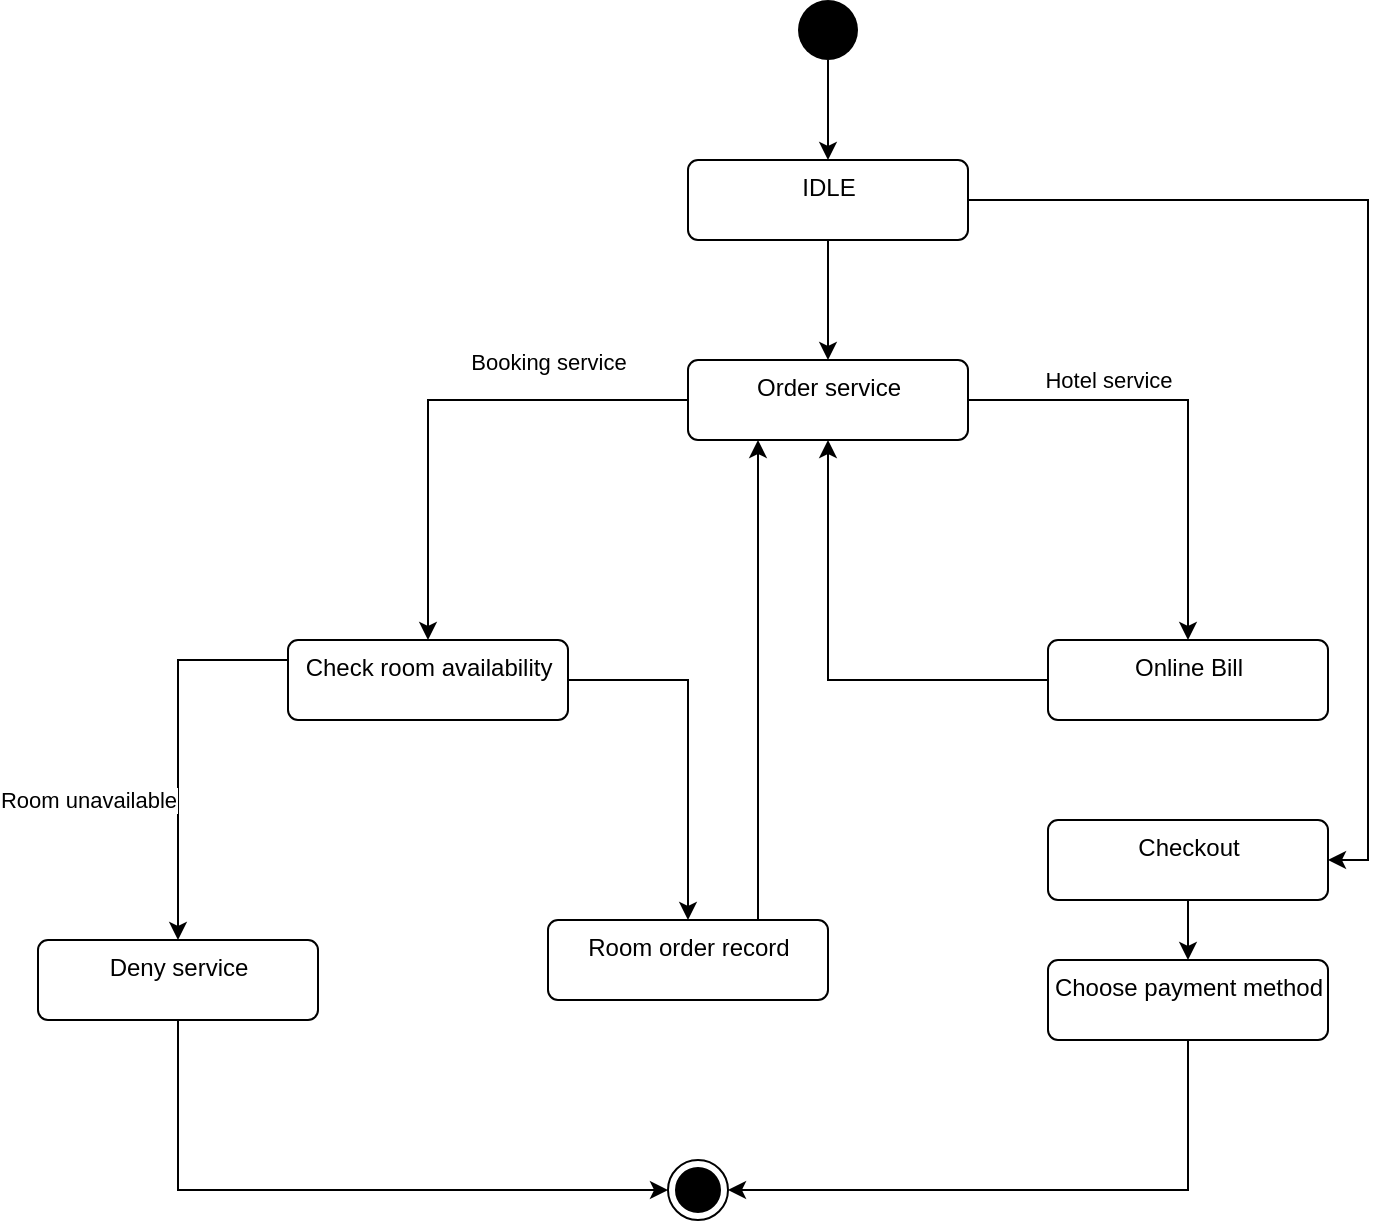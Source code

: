 <mxfile version="21.1.2" type="device" pages="8">
  <diagram id="cqayvLQNG3Y3-4uuws4L" name="Service">
    <mxGraphModel dx="1276" dy="654" grid="1" gridSize="10" guides="1" tooltips="1" connect="1" arrows="1" fold="1" page="1" pageScale="1" pageWidth="850" pageHeight="1100" math="0" shadow="0">
      <root>
        <mxCell id="0" />
        <mxCell id="1" parent="0" />
        <mxCell id="J7DKst7FOaqrxu8PXGQH-5" value="" style="edgeStyle=orthogonalEdgeStyle;rounded=0;orthogonalLoop=1;jettySize=auto;html=1;" parent="1" source="Vv3ci1FITu15jb4FHCei-15" target="J7DKst7FOaqrxu8PXGQH-3" edge="1">
          <mxGeometry relative="1" as="geometry" />
        </mxCell>
        <mxCell id="Vv3ci1FITu15jb4FHCei-15" value="" style="ellipse;fillColor=#000000;strokeColor=none;" parent="1" vertex="1">
          <mxGeometry x="455" y="20" width="30" height="30" as="geometry" />
        </mxCell>
        <mxCell id="Vv3ci1FITu15jb4FHCei-25" style="edgeStyle=orthogonalEdgeStyle;rounded=0;orthogonalLoop=1;jettySize=auto;html=1;" parent="1" source="Vv3ci1FITu15jb4FHCei-16" target="Vv3ci1FITu15jb4FHCei-17" edge="1">
          <mxGeometry relative="1" as="geometry" />
        </mxCell>
        <mxCell id="Vv3ci1FITu15jb4FHCei-36" value="Booking service" style="edgeLabel;html=1;align=center;verticalAlign=middle;resizable=0;points=[];" parent="Vv3ci1FITu15jb4FHCei-25" vertex="1" connectable="0">
          <mxGeometry x="0.292" y="-1" relative="1" as="geometry">
            <mxPoint x="61" y="-51" as="offset" />
          </mxGeometry>
        </mxCell>
        <mxCell id="Vv3ci1FITu15jb4FHCei-26" style="edgeStyle=orthogonalEdgeStyle;rounded=0;orthogonalLoop=1;jettySize=auto;html=1;" parent="1" source="Vv3ci1FITu15jb4FHCei-16" target="Vv3ci1FITu15jb4FHCei-18" edge="1">
          <mxGeometry relative="1" as="geometry" />
        </mxCell>
        <mxCell id="Vv3ci1FITu15jb4FHCei-37" value="Hotel service" style="edgeLabel;html=1;align=center;verticalAlign=middle;resizable=0;points=[];" parent="Vv3ci1FITu15jb4FHCei-26" vertex="1" connectable="0">
          <mxGeometry x="-0.274" y="2" relative="1" as="geometry">
            <mxPoint x="-14" y="-8" as="offset" />
          </mxGeometry>
        </mxCell>
        <mxCell id="Vv3ci1FITu15jb4FHCei-16" value="Order service" style="html=1;align=center;verticalAlign=top;rounded=1;absoluteArcSize=1;arcSize=10;dashed=0;" parent="1" vertex="1">
          <mxGeometry x="400" y="200" width="140" height="40" as="geometry" />
        </mxCell>
        <mxCell id="Vv3ci1FITu15jb4FHCei-39" style="edgeStyle=orthogonalEdgeStyle;rounded=0;orthogonalLoop=1;jettySize=auto;html=1;exitX=0;exitY=0.25;exitDx=0;exitDy=0;entryX=0.5;entryY=0;entryDx=0;entryDy=0;" parent="1" source="Vv3ci1FITu15jb4FHCei-17" target="Vv3ci1FITu15jb4FHCei-19" edge="1">
          <mxGeometry relative="1" as="geometry" />
        </mxCell>
        <mxCell id="Vv3ci1FITu15jb4FHCei-41" value="Room unavailable" style="edgeLabel;html=1;align=center;verticalAlign=middle;resizable=0;points=[];" parent="Vv3ci1FITu15jb4FHCei-39" vertex="1" connectable="0">
          <mxGeometry x="0.159" y="-2" relative="1" as="geometry">
            <mxPoint x="-43" y="12" as="offset" />
          </mxGeometry>
        </mxCell>
        <mxCell id="Vv3ci1FITu15jb4FHCei-40" style="edgeStyle=orthogonalEdgeStyle;rounded=0;orthogonalLoop=1;jettySize=auto;html=1;exitX=1;exitY=0.5;exitDx=0;exitDy=0;entryX=0.5;entryY=0;entryDx=0;entryDy=0;" parent="1" source="Vv3ci1FITu15jb4FHCei-17" target="Vv3ci1FITu15jb4FHCei-21" edge="1">
          <mxGeometry relative="1" as="geometry" />
        </mxCell>
        <mxCell id="Vv3ci1FITu15jb4FHCei-17" value="Check room availability" style="html=1;align=center;verticalAlign=top;rounded=1;absoluteArcSize=1;arcSize=10;dashed=0;" parent="1" vertex="1">
          <mxGeometry x="200" y="340" width="140" height="40" as="geometry" />
        </mxCell>
        <mxCell id="Vv3ci1FITu15jb4FHCei-38" style="edgeStyle=orthogonalEdgeStyle;rounded=0;orthogonalLoop=1;jettySize=auto;html=1;exitX=0;exitY=0.5;exitDx=0;exitDy=0;entryX=0.5;entryY=1;entryDx=0;entryDy=0;" parent="1" source="Vv3ci1FITu15jb4FHCei-18" target="Vv3ci1FITu15jb4FHCei-16" edge="1">
          <mxGeometry relative="1" as="geometry" />
        </mxCell>
        <mxCell id="Vv3ci1FITu15jb4FHCei-18" value="Online Bill" style="html=1;align=center;verticalAlign=top;rounded=1;absoluteArcSize=1;arcSize=10;dashed=0;" parent="1" vertex="1">
          <mxGeometry x="580" y="340" width="140" height="40" as="geometry" />
        </mxCell>
        <mxCell id="Vv3ci1FITu15jb4FHCei-33" style="edgeStyle=orthogonalEdgeStyle;rounded=0;orthogonalLoop=1;jettySize=auto;html=1;exitX=0.5;exitY=1;exitDx=0;exitDy=0;entryX=0;entryY=0.5;entryDx=0;entryDy=0;" parent="1" source="Vv3ci1FITu15jb4FHCei-19" target="Vv3ci1FITu15jb4FHCei-20" edge="1">
          <mxGeometry relative="1" as="geometry" />
        </mxCell>
        <mxCell id="Vv3ci1FITu15jb4FHCei-19" value="Deny service" style="html=1;align=center;verticalAlign=top;rounded=1;absoluteArcSize=1;arcSize=10;dashed=0;" parent="1" vertex="1">
          <mxGeometry x="75" y="490" width="140" height="40" as="geometry" />
        </mxCell>
        <mxCell id="Vv3ci1FITu15jb4FHCei-20" value="" style="ellipse;html=1;shape=endState;fillColor=#000000;strokeColor=#000000;" parent="1" vertex="1">
          <mxGeometry x="390" y="600" width="30" height="30" as="geometry" />
        </mxCell>
        <mxCell id="Vv3ci1FITu15jb4FHCei-44" style="edgeStyle=orthogonalEdgeStyle;rounded=0;orthogonalLoop=1;jettySize=auto;html=1;exitX=0.75;exitY=0;exitDx=0;exitDy=0;entryX=0.25;entryY=1;entryDx=0;entryDy=0;" parent="1" source="Vv3ci1FITu15jb4FHCei-21" target="Vv3ci1FITu15jb4FHCei-16" edge="1">
          <mxGeometry relative="1" as="geometry" />
        </mxCell>
        <mxCell id="Vv3ci1FITu15jb4FHCei-21" value="Room order record" style="html=1;align=center;verticalAlign=top;rounded=1;absoluteArcSize=1;arcSize=10;dashed=0;" parent="1" vertex="1">
          <mxGeometry x="330" y="480" width="140" height="40" as="geometry" />
        </mxCell>
        <mxCell id="Vv3ci1FITu15jb4FHCei-31" style="edgeStyle=orthogonalEdgeStyle;rounded=0;orthogonalLoop=1;jettySize=auto;html=1;exitX=0.5;exitY=1;exitDx=0;exitDy=0;" parent="1" source="Vv3ci1FITu15jb4FHCei-27" target="Vv3ci1FITu15jb4FHCei-28" edge="1">
          <mxGeometry relative="1" as="geometry" />
        </mxCell>
        <mxCell id="Vv3ci1FITu15jb4FHCei-27" value="Checkout" style="html=1;align=center;verticalAlign=top;rounded=1;absoluteArcSize=1;arcSize=10;dashed=0;" parent="1" vertex="1">
          <mxGeometry x="580" y="430" width="140" height="40" as="geometry" />
        </mxCell>
        <mxCell id="Vv3ci1FITu15jb4FHCei-32" style="edgeStyle=orthogonalEdgeStyle;rounded=0;orthogonalLoop=1;jettySize=auto;html=1;exitX=0.5;exitY=1;exitDx=0;exitDy=0;entryX=1;entryY=0.5;entryDx=0;entryDy=0;" parent="1" source="Vv3ci1FITu15jb4FHCei-28" target="Vv3ci1FITu15jb4FHCei-20" edge="1">
          <mxGeometry relative="1" as="geometry" />
        </mxCell>
        <mxCell id="Vv3ci1FITu15jb4FHCei-28" value="Choose payment method" style="html=1;align=center;verticalAlign=top;rounded=1;absoluteArcSize=1;arcSize=10;dashed=0;" parent="1" vertex="1">
          <mxGeometry x="580" y="500" width="140" height="40" as="geometry" />
        </mxCell>
        <mxCell id="J7DKst7FOaqrxu8PXGQH-6" value="" style="edgeStyle=orthogonalEdgeStyle;rounded=0;orthogonalLoop=1;jettySize=auto;html=1;" parent="1" source="J7DKst7FOaqrxu8PXGQH-3" target="Vv3ci1FITu15jb4FHCei-16" edge="1">
          <mxGeometry relative="1" as="geometry" />
        </mxCell>
        <mxCell id="J7DKst7FOaqrxu8PXGQH-7" style="edgeStyle=orthogonalEdgeStyle;rounded=0;orthogonalLoop=1;jettySize=auto;html=1;exitX=1;exitY=0.5;exitDx=0;exitDy=0;entryX=1;entryY=0.5;entryDx=0;entryDy=0;" parent="1" source="J7DKst7FOaqrxu8PXGQH-3" target="Vv3ci1FITu15jb4FHCei-27" edge="1">
          <mxGeometry relative="1" as="geometry" />
        </mxCell>
        <mxCell id="J7DKst7FOaqrxu8PXGQH-3" value="IDLE" style="html=1;align=center;verticalAlign=top;rounded=1;absoluteArcSize=1;arcSize=10;dashed=0;" parent="1" vertex="1">
          <mxGeometry x="400" y="100" width="140" height="40" as="geometry" />
        </mxCell>
      </root>
    </mxGraphModel>
  </diagram>
  <diagram id="qYMRfEmkPktkoYfEE4aP" name="Login-Logout">
    <mxGraphModel dx="1823" dy="934" grid="1" gridSize="10" guides="1" tooltips="1" connect="1" arrows="1" fold="1" page="1" pageScale="1" pageWidth="1100" pageHeight="1700" math="0" shadow="0">
      <root>
        <mxCell id="0" />
        <mxCell id="1" parent="0" />
        <mxCell id="UWayO1umxpSxojt2qdXo-1" value="" style="ellipse;fillColor=#000000;strokeColor=none;" parent="1" vertex="1">
          <mxGeometry x="455" y="20" width="30" height="30" as="geometry" />
        </mxCell>
        <mxCell id="VBWwxBtcgoOA3XDyaHxQ-1" value="IDLE" style="rounded=1;whiteSpace=wrap;html=1;" parent="1" vertex="1">
          <mxGeometry x="410" y="90" width="120" height="60" as="geometry" />
        </mxCell>
        <mxCell id="VBWwxBtcgoOA3XDyaHxQ-2" value="" style="endArrow=classic;html=1;rounded=0;exitX=0.5;exitY=1;exitDx=0;exitDy=0;" parent="1" source="UWayO1umxpSxojt2qdXo-1" target="VBWwxBtcgoOA3XDyaHxQ-1" edge="1">
          <mxGeometry width="50" height="50" relative="1" as="geometry">
            <mxPoint x="450" y="50" as="sourcePoint" />
            <mxPoint x="510" as="targetPoint" />
          </mxGeometry>
        </mxCell>
        <mxCell id="VBWwxBtcgoOA3XDyaHxQ-3" value="" style="endArrow=classic;html=1;rounded=0;" parent="1" edge="1">
          <mxGeometry width="50" height="50" relative="1" as="geometry">
            <mxPoint x="530" y="120" as="sourcePoint" />
            <mxPoint x="640" y="200" as="targetPoint" />
            <Array as="points">
              <mxPoint x="640" y="120" />
            </Array>
          </mxGeometry>
        </mxCell>
        <mxCell id="VBWwxBtcgoOA3XDyaHxQ-4" value="Customer" style="text;html=1;align=center;verticalAlign=middle;resizable=0;points=[];autosize=1;strokeColor=none;fillColor=none;" parent="1" vertex="1">
          <mxGeometry x="550" y="85" width="80" height="30" as="geometry" />
        </mxCell>
        <mxCell id="VBWwxBtcgoOA3XDyaHxQ-5" value="Login" style="rounded=1;whiteSpace=wrap;html=1;" parent="1" vertex="1">
          <mxGeometry x="590" y="200" width="120" height="60" as="geometry" />
        </mxCell>
        <mxCell id="VBWwxBtcgoOA3XDyaHxQ-6" value="" style="endArrow=classic;html=1;rounded=0;" parent="1" edge="1">
          <mxGeometry width="50" height="50" relative="1" as="geometry">
            <mxPoint x="410" y="115" as="sourcePoint" />
            <mxPoint x="270" y="200" as="targetPoint" />
            <Array as="points">
              <mxPoint x="270" y="115" />
            </Array>
          </mxGeometry>
        </mxCell>
        <mxCell id="VBWwxBtcgoOA3XDyaHxQ-8" value="Guest" style="text;html=1;align=center;verticalAlign=middle;resizable=0;points=[];autosize=1;strokeColor=none;fillColor=none;" parent="1" vertex="1">
          <mxGeometry x="310" y="85" width="60" height="30" as="geometry" />
        </mxCell>
        <mxCell id="VBWwxBtcgoOA3XDyaHxQ-9" value="Register" style="rhombus;whiteSpace=wrap;html=1;" parent="1" vertex="1">
          <mxGeometry x="230" y="200" width="80" height="80" as="geometry" />
        </mxCell>
        <mxCell id="VBWwxBtcgoOA3XDyaHxQ-11" value="" style="endArrow=classic;html=1;rounded=0;" parent="1" edge="1">
          <mxGeometry width="50" height="50" relative="1" as="geometry">
            <mxPoint x="230" y="240" as="sourcePoint" />
            <mxPoint x="80" y="240" as="targetPoint" />
          </mxGeometry>
        </mxCell>
        <mxCell id="Q-t2P4SlNMyf1b_e4ZQT-1" value="" style="ellipse;html=1;shape=endState;fillColor=#000000;strokeColor=#000000;" parent="1" vertex="1">
          <mxGeometry x="40" y="225" width="30" height="30" as="geometry" />
        </mxCell>
        <mxCell id="Q-t2P4SlNMyf1b_e4ZQT-2" value="Only View Website" style="text;html=1;align=center;verticalAlign=middle;resizable=0;points=[];autosize=1;strokeColor=none;fillColor=none;" parent="1" vertex="1">
          <mxGeometry x="100" y="210" width="120" height="30" as="geometry" />
        </mxCell>
        <mxCell id="Q-t2P4SlNMyf1b_e4ZQT-3" value="No" style="text;html=1;align=center;verticalAlign=middle;resizable=0;points=[];autosize=1;strokeColor=none;fillColor=none;" parent="1" vertex="1">
          <mxGeometry x="200" y="240" width="40" height="30" as="geometry" />
        </mxCell>
        <mxCell id="Q-t2P4SlNMyf1b_e4ZQT-4" value="" style="endArrow=classic;html=1;rounded=0;" parent="1" edge="1">
          <mxGeometry width="50" height="50" relative="1" as="geometry">
            <mxPoint x="269.5" y="280" as="sourcePoint" />
            <mxPoint x="270" y="340" as="targetPoint" />
          </mxGeometry>
        </mxCell>
        <mxCell id="Q-t2P4SlNMyf1b_e4ZQT-5" value="Yes" style="text;html=1;align=center;verticalAlign=middle;resizable=0;points=[];autosize=1;strokeColor=none;fillColor=none;" parent="1" vertex="1">
          <mxGeometry x="270" y="280" width="40" height="30" as="geometry" />
        </mxCell>
        <mxCell id="48XteLVSWuOSw09eDU2G-1" value="" style="rounded=1;whiteSpace=wrap;html=1;" parent="1" vertex="1">
          <mxGeometry x="40" y="340" width="320" height="450" as="geometry" />
        </mxCell>
        <mxCell id="48XteLVSWuOSw09eDU2G-3" value="Register Page" style="rounded=0;whiteSpace=wrap;html=1;" parent="1" vertex="1">
          <mxGeometry x="200" y="340" width="120" height="30" as="geometry" />
        </mxCell>
        <mxCell id="48XteLVSWuOSw09eDU2G-4" value="" style="ellipse;fillColor=#000000;strokeColor=none;" parent="1" vertex="1">
          <mxGeometry x="185" y="380" width="30" height="30" as="geometry" />
        </mxCell>
        <mxCell id="48XteLVSWuOSw09eDU2G-8" value="" style="endArrow=classic;html=1;rounded=0;" parent="1" edge="1">
          <mxGeometry width="50" height="50" relative="1" as="geometry">
            <mxPoint x="200" y="410" as="sourcePoint" />
            <mxPoint x="200.5" y="440" as="targetPoint" />
          </mxGeometry>
        </mxCell>
        <mxCell id="48XteLVSWuOSw09eDU2G-9" value="Register" style="rounded=1;whiteSpace=wrap;html=1;" parent="1" vertex="1">
          <mxGeometry x="140" y="440" width="120" height="60" as="geometry" />
        </mxCell>
        <mxCell id="48XteLVSWuOSw09eDU2G-11" value="" style="endArrow=classic;html=1;rounded=0;" parent="1" edge="1">
          <mxGeometry width="50" height="50" relative="1" as="geometry">
            <mxPoint x="199" y="500" as="sourcePoint" />
            <mxPoint x="200" y="540" as="targetPoint" />
          </mxGeometry>
        </mxCell>
        <mxCell id="48XteLVSWuOSw09eDU2G-12" value="Enter Information" style="rounded=1;whiteSpace=wrap;html=1;" parent="1" vertex="1">
          <mxGeometry x="140" y="540" width="120" height="60" as="geometry" />
        </mxCell>
        <mxCell id="48XteLVSWuOSw09eDU2G-13" value="Enter Information" style="rounded=1;whiteSpace=wrap;html=1;" parent="1" vertex="1">
          <mxGeometry x="140" y="680" width="120" height="60" as="geometry" />
        </mxCell>
        <mxCell id="48XteLVSWuOSw09eDU2G-16" value="" style="endArrow=classic;html=1;rounded=0;exitX=0.5;exitY=1;exitDx=0;exitDy=0;" parent="1" source="48XteLVSWuOSw09eDU2G-12" edge="1">
          <mxGeometry width="50" height="50" relative="1" as="geometry">
            <mxPoint x="199.5" y="620" as="sourcePoint" />
            <mxPoint x="200" y="680" as="targetPoint" />
          </mxGeometry>
        </mxCell>
        <mxCell id="48XteLVSWuOSw09eDU2G-17" value="" style="endArrow=classic;html=1;rounded=0;exitX=1;exitY=0.5;exitDx=0;exitDy=0;" parent="1" source="48XteLVSWuOSw09eDU2G-13" edge="1">
          <mxGeometry width="50" height="50" relative="1" as="geometry">
            <mxPoint x="270" y="660" as="sourcePoint" />
            <mxPoint x="260" y="570" as="targetPoint" />
            <Array as="points">
              <mxPoint x="350" y="710" />
              <mxPoint x="350" y="570" />
            </Array>
          </mxGeometry>
        </mxCell>
        <mxCell id="48XteLVSWuOSw09eDU2G-18" value="Invalid Info" style="text;html=1;align=center;verticalAlign=middle;resizable=0;points=[];autosize=1;strokeColor=none;fillColor=none;" parent="1" vertex="1">
          <mxGeometry x="270" y="610" width="80" height="30" as="geometry" />
        </mxCell>
        <mxCell id="48XteLVSWuOSw09eDU2G-20" value="" style="endArrow=classic;html=1;rounded=0;" parent="1" target="48XteLVSWuOSw09eDU2G-13" edge="1">
          <mxGeometry width="50" height="50" relative="1" as="geometry">
            <mxPoint x="140" y="570" as="sourcePoint" />
            <mxPoint x="150" y="650" as="targetPoint" />
            <Array as="points">
              <mxPoint x="70" y="570" />
              <mxPoint x="70" y="710" />
            </Array>
          </mxGeometry>
        </mxCell>
        <mxCell id="48XteLVSWuOSw09eDU2G-21" value="Provide Info" style="text;html=1;align=center;verticalAlign=middle;resizable=0;points=[];autosize=1;strokeColor=none;fillColor=none;" parent="1" vertex="1">
          <mxGeometry x="65" y="610" width="90" height="30" as="geometry" />
        </mxCell>
        <mxCell id="48XteLVSWuOSw09eDU2G-23" value="" style="endArrow=classic;html=1;rounded=0;" parent="1" edge="1">
          <mxGeometry width="50" height="50" relative="1" as="geometry">
            <mxPoint x="199.5" y="740" as="sourcePoint" />
            <mxPoint x="200" y="850" as="targetPoint" />
          </mxGeometry>
        </mxCell>
        <mxCell id="48XteLVSWuOSw09eDU2G-24" value="Registed" style="rounded=1;whiteSpace=wrap;html=1;" parent="1" vertex="1">
          <mxGeometry x="140" y="850" width="120" height="60" as="geometry" />
        </mxCell>
        <mxCell id="48XteLVSWuOSw09eDU2G-25" value="Enter Information" style="rounded=1;whiteSpace=wrap;html=1;" parent="1" vertex="1">
          <mxGeometry x="580" y="310" width="120" height="60" as="geometry" />
        </mxCell>
        <mxCell id="48XteLVSWuOSw09eDU2G-26" value="" style="endArrow=classic;html=1;rounded=0;" parent="1" target="48XteLVSWuOSw09eDU2G-25" edge="1">
          <mxGeometry width="50" height="50" relative="1" as="geometry">
            <mxPoint x="640" y="260" as="sourcePoint" />
            <mxPoint x="690" y="210" as="targetPoint" />
          </mxGeometry>
        </mxCell>
        <mxCell id="48XteLVSWuOSw09eDU2G-27" value="Valid?" style="rhombus;whiteSpace=wrap;html=1;" parent="1" vertex="1">
          <mxGeometry x="600" y="410" width="80" height="80" as="geometry" />
        </mxCell>
        <mxCell id="48XteLVSWuOSw09eDU2G-28" value="" style="endArrow=classic;html=1;rounded=0;" parent="1" target="48XteLVSWuOSw09eDU2G-27" edge="1">
          <mxGeometry width="50" height="50" relative="1" as="geometry">
            <mxPoint x="640" y="370" as="sourcePoint" />
            <mxPoint x="690" y="320" as="targetPoint" />
          </mxGeometry>
        </mxCell>
        <mxCell id="48XteLVSWuOSw09eDU2G-29" value="" style="endArrow=classic;html=1;rounded=0;entryX=0;entryY=0.5;entryDx=0;entryDy=0;exitX=0;exitY=0.5;exitDx=0;exitDy=0;" parent="1" source="48XteLVSWuOSw09eDU2G-27" target="48XteLVSWuOSw09eDU2G-25" edge="1">
          <mxGeometry width="50" height="50" relative="1" as="geometry">
            <mxPoint x="600" y="440" as="sourcePoint" />
            <mxPoint x="570" y="340" as="targetPoint" />
            <Array as="points">
              <mxPoint x="520" y="450" />
              <mxPoint x="520" y="340" />
            </Array>
          </mxGeometry>
        </mxCell>
        <mxCell id="48XteLVSWuOSw09eDU2G-31" value="Invalid Info" style="text;html=1;align=center;verticalAlign=middle;resizable=0;points=[];autosize=1;strokeColor=none;fillColor=none;" parent="1" vertex="1">
          <mxGeometry x="510" y="380" width="80" height="30" as="geometry" />
        </mxCell>
        <mxCell id="48XteLVSWuOSw09eDU2G-32" value="" style="endArrow=classic;html=1;rounded=0;exitX=0.5;exitY=1;exitDx=0;exitDy=0;" parent="1" source="48XteLVSWuOSw09eDU2G-27" edge="1">
          <mxGeometry width="50" height="50" relative="1" as="geometry">
            <mxPoint x="640" y="495" as="sourcePoint" />
            <mxPoint x="640" y="540" as="targetPoint" />
          </mxGeometry>
        </mxCell>
        <mxCell id="48XteLVSWuOSw09eDU2G-33" value="Access Website" style="rounded=1;whiteSpace=wrap;html=1;" parent="1" vertex="1">
          <mxGeometry x="580" y="540" width="120" height="60" as="geometry" />
        </mxCell>
        <mxCell id="48XteLVSWuOSw09eDU2G-34" value="" style="endArrow=classic;html=1;rounded=0;" parent="1" edge="1">
          <mxGeometry width="50" height="50" relative="1" as="geometry">
            <mxPoint x="640" y="600" as="sourcePoint" />
            <mxPoint x="640" y="650" as="targetPoint" />
          </mxGeometry>
        </mxCell>
        <mxCell id="48XteLVSWuOSw09eDU2G-37" value="" style="edgeStyle=orthogonalEdgeStyle;rounded=0;orthogonalLoop=1;jettySize=auto;html=1;" parent="1" source="48XteLVSWuOSw09eDU2G-35" target="48XteLVSWuOSw09eDU2G-36" edge="1">
          <mxGeometry relative="1" as="geometry" />
        </mxCell>
        <mxCell id="48XteLVSWuOSw09eDU2G-35" value="Using Website Service&amp;nbsp;" style="rounded=1;whiteSpace=wrap;html=1;" parent="1" vertex="1">
          <mxGeometry x="580" y="650" width="120" height="60" as="geometry" />
        </mxCell>
        <mxCell id="48XteLVSWuOSw09eDU2G-36" value="Logout" style="rounded=1;whiteSpace=wrap;html=1;" parent="1" vertex="1">
          <mxGeometry x="580" y="760" width="120" height="60" as="geometry" />
        </mxCell>
        <mxCell id="48XteLVSWuOSw09eDU2G-38" value="" style="ellipse;html=1;shape=endState;fillColor=#000000;strokeColor=#000000;" parent="1" vertex="1">
          <mxGeometry x="625" y="880" width="30" height="30" as="geometry" />
        </mxCell>
        <mxCell id="48XteLVSWuOSw09eDU2G-40" value="" style="edgeStyle=orthogonalEdgeStyle;rounded=0;orthogonalLoop=1;jettySize=auto;html=1;" parent="1" edge="1">
          <mxGeometry relative="1" as="geometry">
            <mxPoint x="639.5" y="820" as="sourcePoint" />
            <mxPoint x="639.5" y="870" as="targetPoint" />
          </mxGeometry>
        </mxCell>
        <mxCell id="48XteLVSWuOSw09eDU2G-41" value="" style="endArrow=classic;html=1;rounded=0;" parent="1" edge="1">
          <mxGeometry width="50" height="50" relative="1" as="geometry">
            <mxPoint x="680" y="450" as="sourcePoint" />
            <mxPoint x="750" y="450" as="targetPoint" />
          </mxGeometry>
        </mxCell>
        <mxCell id="48XteLVSWuOSw09eDU2G-42" value="Forget&lt;br&gt;&amp;nbsp;Password" style="text;html=1;align=center;verticalAlign=middle;resizable=0;points=[];autosize=1;strokeColor=none;fillColor=none;" parent="1" vertex="1">
          <mxGeometry x="670" y="450" width="80" height="40" as="geometry" />
        </mxCell>
        <mxCell id="48XteLVSWuOSw09eDU2G-43" value="" style="rounded=1;whiteSpace=wrap;html=1;" parent="1" vertex="1">
          <mxGeometry x="750" y="240" width="270" height="470" as="geometry" />
        </mxCell>
        <mxCell id="48XteLVSWuOSw09eDU2G-44" value="Restore Password" style="rounded=0;whiteSpace=wrap;html=1;" parent="1" vertex="1">
          <mxGeometry x="775" y="240" width="120" height="30" as="geometry" />
        </mxCell>
        <mxCell id="48XteLVSWuOSw09eDU2G-71" value="" style="ellipse;fillColor=#000000;strokeColor=none;" parent="1" vertex="1">
          <mxGeometry x="830" y="300" width="30" height="30" as="geometry" />
        </mxCell>
        <mxCell id="48XteLVSWuOSw09eDU2G-72" value="" style="endArrow=classic;html=1;rounded=0;" parent="1" edge="1">
          <mxGeometry width="50" height="50" relative="1" as="geometry">
            <mxPoint x="845" y="330" as="sourcePoint" />
            <mxPoint x="845.5" y="360" as="targetPoint" />
          </mxGeometry>
        </mxCell>
        <mxCell id="48XteLVSWuOSw09eDU2G-73" value="Forgot Pass" style="rounded=1;whiteSpace=wrap;html=1;" parent="1" vertex="1">
          <mxGeometry x="785" y="360" width="120" height="60" as="geometry" />
        </mxCell>
        <mxCell id="48XteLVSWuOSw09eDU2G-74" value="" style="endArrow=classic;html=1;rounded=0;" parent="1" edge="1">
          <mxGeometry width="50" height="50" relative="1" as="geometry">
            <mxPoint x="844" y="420" as="sourcePoint" />
            <mxPoint x="845" y="460" as="targetPoint" />
          </mxGeometry>
        </mxCell>
        <mxCell id="48XteLVSWuOSw09eDU2G-75" value="Enter Information" style="rounded=1;whiteSpace=wrap;html=1;" parent="1" vertex="1">
          <mxGeometry x="785" y="460" width="120" height="60" as="geometry" />
        </mxCell>
        <mxCell id="48XteLVSWuOSw09eDU2G-76" value="Enter Information" style="rounded=1;whiteSpace=wrap;html=1;" parent="1" vertex="1">
          <mxGeometry x="785" y="600" width="120" height="60" as="geometry" />
        </mxCell>
        <mxCell id="48XteLVSWuOSw09eDU2G-77" value="" style="endArrow=classic;html=1;rounded=0;exitX=0.5;exitY=1;exitDx=0;exitDy=0;" parent="1" source="48XteLVSWuOSw09eDU2G-75" edge="1">
          <mxGeometry width="50" height="50" relative="1" as="geometry">
            <mxPoint x="844.5" y="540" as="sourcePoint" />
            <mxPoint x="845" y="600" as="targetPoint" />
          </mxGeometry>
        </mxCell>
        <mxCell id="48XteLVSWuOSw09eDU2G-78" value="" style="endArrow=classic;html=1;rounded=0;exitX=1;exitY=0.5;exitDx=0;exitDy=0;" parent="1" source="48XteLVSWuOSw09eDU2G-76" edge="1">
          <mxGeometry width="50" height="50" relative="1" as="geometry">
            <mxPoint x="915" y="580" as="sourcePoint" />
            <mxPoint x="905" y="490" as="targetPoint" />
            <Array as="points">
              <mxPoint x="995" y="630" />
              <mxPoint x="995" y="490" />
            </Array>
          </mxGeometry>
        </mxCell>
        <mxCell id="48XteLVSWuOSw09eDU2G-79" value="Invalid Info" style="text;html=1;align=center;verticalAlign=middle;resizable=0;points=[];autosize=1;strokeColor=none;fillColor=none;" parent="1" vertex="1">
          <mxGeometry x="915" y="530" width="80" height="30" as="geometry" />
        </mxCell>
        <mxCell id="48XteLVSWuOSw09eDU2G-80" value="" style="endArrow=classic;html=1;rounded=0;" parent="1" target="48XteLVSWuOSw09eDU2G-76" edge="1">
          <mxGeometry width="50" height="50" relative="1" as="geometry">
            <mxPoint x="785" y="490" as="sourcePoint" />
            <mxPoint x="795" y="570" as="targetPoint" />
            <Array as="points">
              <mxPoint x="770" y="490" />
              <mxPoint x="770" y="640" />
            </Array>
          </mxGeometry>
        </mxCell>
        <mxCell id="48XteLVSWuOSw09eDU2G-81" value="Provide &lt;br&gt;Info" style="text;html=1;align=center;verticalAlign=middle;resizable=0;points=[];autosize=1;strokeColor=none;fillColor=none;" parent="1" vertex="1">
          <mxGeometry x="770" y="540" width="60" height="40" as="geometry" />
        </mxCell>
        <mxCell id="48XteLVSWuOSw09eDU2G-82" value="" style="endArrow=classic;html=1;rounded=0;" parent="1" edge="1">
          <mxGeometry width="50" height="50" relative="1" as="geometry">
            <mxPoint x="844.5" y="660" as="sourcePoint" />
            <mxPoint x="845" y="770" as="targetPoint" />
          </mxGeometry>
        </mxCell>
        <mxCell id="48XteLVSWuOSw09eDU2G-86" style="edgeStyle=orthogonalEdgeStyle;rounded=0;orthogonalLoop=1;jettySize=auto;html=1;entryX=1;entryY=0.25;entryDx=0;entryDy=0;" parent="1" source="48XteLVSWuOSw09eDU2G-83" target="VBWwxBtcgoOA3XDyaHxQ-5" edge="1">
          <mxGeometry relative="1" as="geometry">
            <Array as="points">
              <mxPoint x="1070" y="800" />
              <mxPoint x="1070" y="215" />
            </Array>
          </mxGeometry>
        </mxCell>
        <mxCell id="48XteLVSWuOSw09eDU2G-83" value="Waiting" style="rounded=1;whiteSpace=wrap;html=1;" parent="1" vertex="1">
          <mxGeometry x="785" y="770" width="120" height="60" as="geometry" />
        </mxCell>
        <mxCell id="48XteLVSWuOSw09eDU2G-84" style="edgeStyle=orthogonalEdgeStyle;rounded=0;orthogonalLoop=1;jettySize=auto;html=1;exitX=0.5;exitY=1;exitDx=0;exitDy=0;" parent="1" source="48XteLVSWuOSw09eDU2G-43" target="48XteLVSWuOSw09eDU2G-43" edge="1">
          <mxGeometry relative="1" as="geometry" />
        </mxCell>
      </root>
    </mxGraphModel>
  </diagram>
  <diagram id="oFnt7SbY2ncCs58gW3-r" name="Check_Out">
    <mxGraphModel dx="1276" dy="654" grid="1" gridSize="10" guides="1" tooltips="1" connect="1" arrows="1" fold="1" page="1" pageScale="1" pageWidth="1100" pageHeight="1700" math="0" shadow="0">
      <root>
        <mxCell id="0" />
        <mxCell id="1" parent="0" />
        <mxCell id="I2Ork-ttKdQAiEJSRZfM-3" style="edgeStyle=orthogonalEdgeStyle;rounded=0;orthogonalLoop=1;jettySize=auto;html=1;exitX=1;exitY=0.5;exitDx=0;exitDy=0;entryX=0;entryY=0.5;entryDx=0;entryDy=0;" parent="1" source="I2Ork-ttKdQAiEJSRZfM-1" target="I2Ork-ttKdQAiEJSRZfM-2" edge="1">
          <mxGeometry relative="1" as="geometry" />
        </mxCell>
        <mxCell id="I2Ork-ttKdQAiEJSRZfM-1" value="" style="ellipse;fillColor=#000000;strokeColor=none;" parent="1" vertex="1">
          <mxGeometry x="160" y="180" width="30" height="30" as="geometry" />
        </mxCell>
        <mxCell id="5NVQPODxCKGCaWxz0r_e-5" style="edgeStyle=orthogonalEdgeStyle;rounded=0;orthogonalLoop=1;jettySize=auto;html=1;exitX=1;exitY=0.5;exitDx=0;exitDy=0;entryX=0;entryY=0.5;entryDx=0;entryDy=0;" parent="1" source="I2Ork-ttKdQAiEJSRZfM-2" target="5NVQPODxCKGCaWxz0r_e-4" edge="1">
          <mxGeometry relative="1" as="geometry" />
        </mxCell>
        <mxCell id="I2Ork-ttKdQAiEJSRZfM-2" value="Check Out?" style="rhombus;whiteSpace=wrap;html=1;" parent="1" vertex="1">
          <mxGeometry x="320" y="155" width="80" height="80" as="geometry" />
        </mxCell>
        <mxCell id="I2Ork-ttKdQAiEJSRZfM-4" value="" style="endArrow=classic;html=1;rounded=0;" parent="1" target="I2Ork-ttKdQAiEJSRZfM-5" edge="1">
          <mxGeometry width="50" height="50" relative="1" as="geometry">
            <mxPoint x="360" y="235" as="sourcePoint" />
            <mxPoint x="360" y="310" as="targetPoint" />
          </mxGeometry>
        </mxCell>
        <mxCell id="5NVQPODxCKGCaWxz0r_e-2" style="edgeStyle=orthogonalEdgeStyle;rounded=0;orthogonalLoop=1;jettySize=auto;html=1;exitX=0.5;exitY=1;exitDx=0;exitDy=0;" parent="1" source="I2Ork-ttKdQAiEJSRZfM-5" target="5NVQPODxCKGCaWxz0r_e-1" edge="1">
          <mxGeometry relative="1" as="geometry" />
        </mxCell>
        <mxCell id="I2Ork-ttKdQAiEJSRZfM-5" value="Existing and Save Quotes" style="rounded=0;whiteSpace=wrap;html=1;" parent="1" vertex="1">
          <mxGeometry x="300" y="290" width="120" height="60" as="geometry" />
        </mxCell>
        <mxCell id="5NVQPODxCKGCaWxz0r_e-1" value="" style="ellipse;html=1;shape=endState;fillColor=#000000;strokeColor=#000000;" parent="1" vertex="1">
          <mxGeometry x="345" y="440" width="30" height="30" as="geometry" />
        </mxCell>
        <mxCell id="5NVQPODxCKGCaWxz0r_e-3" value="No" style="text;html=1;align=center;verticalAlign=middle;resizable=0;points=[];autosize=1;strokeColor=none;fillColor=none;" parent="1" vertex="1">
          <mxGeometry x="320" y="235" width="40" height="30" as="geometry" />
        </mxCell>
        <mxCell id="5NVQPODxCKGCaWxz0r_e-8" style="edgeStyle=orthogonalEdgeStyle;rounded=0;orthogonalLoop=1;jettySize=auto;html=1;exitX=0.5;exitY=1;exitDx=0;exitDy=0;entryX=0.5;entryY=0;entryDx=0;entryDy=0;" parent="1" source="5NVQPODxCKGCaWxz0r_e-4" target="5NVQPODxCKGCaWxz0r_e-7" edge="1">
          <mxGeometry relative="1" as="geometry" />
        </mxCell>
        <mxCell id="5NVQPODxCKGCaWxz0r_e-4" value="Check Out Option" style="rounded=0;whiteSpace=wrap;html=1;" parent="1" vertex="1">
          <mxGeometry x="620" y="165" width="120" height="60" as="geometry" />
        </mxCell>
        <mxCell id="5NVQPODxCKGCaWxz0r_e-6" value="Yes" style="text;html=1;align=center;verticalAlign=middle;resizable=0;points=[];autosize=1;strokeColor=none;fillColor=none;" parent="1" vertex="1">
          <mxGeometry x="470" y="165" width="40" height="30" as="geometry" />
        </mxCell>
        <mxCell id="5NVQPODxCKGCaWxz0r_e-9" style="edgeStyle=orthogonalEdgeStyle;rounded=0;orthogonalLoop=1;jettySize=auto;html=1;exitX=0;exitY=0.5;exitDx=0;exitDy=0;" parent="1" source="5NVQPODxCKGCaWxz0r_e-7" edge="1">
          <mxGeometry relative="1" as="geometry">
            <mxPoint x="540" y="200" as="targetPoint" />
          </mxGeometry>
        </mxCell>
        <mxCell id="5NVQPODxCKGCaWxz0r_e-12" style="edgeStyle=orthogonalEdgeStyle;rounded=0;orthogonalLoop=1;jettySize=auto;html=1;exitX=0.5;exitY=1;exitDx=0;exitDy=0;" parent="1" source="5NVQPODxCKGCaWxz0r_e-7" target="5NVQPODxCKGCaWxz0r_e-11" edge="1">
          <mxGeometry relative="1" as="geometry" />
        </mxCell>
        <mxCell id="5NVQPODxCKGCaWxz0r_e-7" value="Succes" style="rhombus;whiteSpace=wrap;html=1;" parent="1" vertex="1">
          <mxGeometry x="640" y="290" width="80" height="80" as="geometry" />
        </mxCell>
        <mxCell id="5NVQPODxCKGCaWxz0r_e-10" value="No" style="text;html=1;align=center;verticalAlign=middle;resizable=0;points=[];autosize=1;strokeColor=none;fillColor=none;" parent="1" vertex="1">
          <mxGeometry x="580" y="300" width="40" height="30" as="geometry" />
        </mxCell>
        <mxCell id="5NVQPODxCKGCaWxz0r_e-13" style="edgeStyle=orthogonalEdgeStyle;rounded=0;orthogonalLoop=1;jettySize=auto;html=1;entryX=1;entryY=0.5;entryDx=0;entryDy=0;" parent="1" source="5NVQPODxCKGCaWxz0r_e-11" target="5NVQPODxCKGCaWxz0r_e-1" edge="1">
          <mxGeometry relative="1" as="geometry" />
        </mxCell>
        <mxCell id="5NVQPODxCKGCaWxz0r_e-11" value="Return Home Page" style="rounded=1;whiteSpace=wrap;html=1;" parent="1" vertex="1">
          <mxGeometry x="620" y="460" width="120" height="60" as="geometry" />
        </mxCell>
      </root>
    </mxGraphModel>
  </diagram>
  <diagram id="S0sjiEAD3CvSbl2jtD5F" name="Payment">
    <mxGraphModel dx="1276" dy="654" grid="1" gridSize="10" guides="1" tooltips="1" connect="1" arrows="1" fold="1" page="1" pageScale="1" pageWidth="1100" pageHeight="1700" math="0" shadow="0">
      <root>
        <mxCell id="0" />
        <mxCell id="1" parent="0" />
        <mxCell id="ptqJ4mtPNj5o8cI1Ki3J-3" style="edgeStyle=orthogonalEdgeStyle;rounded=0;orthogonalLoop=1;jettySize=auto;html=1;exitX=1;exitY=0.5;exitDx=0;exitDy=0;" parent="1" source="ptqJ4mtPNj5o8cI1Ki3J-1" target="ptqJ4mtPNj5o8cI1Ki3J-2" edge="1">
          <mxGeometry relative="1" as="geometry" />
        </mxCell>
        <mxCell id="ptqJ4mtPNj5o8cI1Ki3J-1" value="" style="ellipse;fillColor=#000000;strokeColor=none;" parent="1" vertex="1">
          <mxGeometry x="90" y="370" width="30" height="30" as="geometry" />
        </mxCell>
        <mxCell id="ptqJ4mtPNj5o8cI1Ki3J-5" style="edgeStyle=orthogonalEdgeStyle;rounded=0;orthogonalLoop=1;jettySize=auto;html=1;exitX=1;exitY=0.5;exitDx=0;exitDy=0;" parent="1" source="ptqJ4mtPNj5o8cI1Ki3J-2" target="ptqJ4mtPNj5o8cI1Ki3J-4" edge="1">
          <mxGeometry relative="1" as="geometry" />
        </mxCell>
        <mxCell id="ptqJ4mtPNj5o8cI1Ki3J-2" value="Payment Request" style="rounded=1;whiteSpace=wrap;html=1;" parent="1" vertex="1">
          <mxGeometry x="240" y="355" width="120" height="60" as="geometry" />
        </mxCell>
        <mxCell id="ptqJ4mtPNj5o8cI1Ki3J-6" style="edgeStyle=orthogonalEdgeStyle;rounded=0;orthogonalLoop=1;jettySize=auto;html=1;exitX=0.5;exitY=1;exitDx=0;exitDy=0;" parent="1" source="ptqJ4mtPNj5o8cI1Ki3J-4" target="ptqJ4mtPNj5o8cI1Ki3J-7" edge="1">
          <mxGeometry relative="1" as="geometry">
            <mxPoint x="520" y="480" as="targetPoint" />
          </mxGeometry>
        </mxCell>
        <mxCell id="ptqJ4mtPNj5o8cI1Ki3J-9" style="edgeStyle=orthogonalEdgeStyle;rounded=0;orthogonalLoop=1;jettySize=auto;html=1;exitX=0.5;exitY=0;exitDx=0;exitDy=0;" parent="1" source="ptqJ4mtPNj5o8cI1Ki3J-4" target="ptqJ4mtPNj5o8cI1Ki3J-8" edge="1">
          <mxGeometry relative="1" as="geometry" />
        </mxCell>
        <mxCell id="ptqJ4mtPNj5o8cI1Ki3J-4" value="Chose Method" style="rounded=1;whiteSpace=wrap;html=1;" parent="1" vertex="1">
          <mxGeometry x="460" y="355" width="120" height="60" as="geometry" />
        </mxCell>
        <mxCell id="ptqJ4mtPNj5o8cI1Ki3J-19" style="edgeStyle=orthogonalEdgeStyle;rounded=0;orthogonalLoop=1;jettySize=auto;html=1;exitX=1;exitY=0.5;exitDx=0;exitDy=0;entryX=0.5;entryY=1;entryDx=0;entryDy=0;" parent="1" source="ptqJ4mtPNj5o8cI1Ki3J-7" target="ptqJ4mtPNj5o8cI1Ki3J-17" edge="1">
          <mxGeometry relative="1" as="geometry" />
        </mxCell>
        <mxCell id="ptqJ4mtPNj5o8cI1Ki3J-7" value="Directly&amp;nbsp;" style="rounded=1;whiteSpace=wrap;html=1;" parent="1" vertex="1">
          <mxGeometry x="460" y="470" width="120" height="60" as="geometry" />
        </mxCell>
        <mxCell id="ptqJ4mtPNj5o8cI1Ki3J-14" style="edgeStyle=orthogonalEdgeStyle;rounded=0;orthogonalLoop=1;jettySize=auto;html=1;exitX=1;exitY=0.5;exitDx=0;exitDy=0;" parent="1" source="ptqJ4mtPNj5o8cI1Ki3J-8" target="ptqJ4mtPNj5o8cI1Ki3J-13" edge="1">
          <mxGeometry relative="1" as="geometry" />
        </mxCell>
        <mxCell id="ptqJ4mtPNj5o8cI1Ki3J-8" value="Banking/ Mobile Wallet" style="rounded=1;whiteSpace=wrap;html=1;" parent="1" vertex="1">
          <mxGeometry x="460" y="220" width="120" height="60" as="geometry" />
        </mxCell>
        <mxCell id="ptqJ4mtPNj5o8cI1Ki3J-12" style="edgeStyle=orthogonalEdgeStyle;rounded=0;orthogonalLoop=1;jettySize=auto;html=1;exitX=0;exitY=0.5;exitDx=0;exitDy=0;entryX=1;entryY=0.5;entryDx=0;entryDy=0;" parent="1" target="ptqJ4mtPNj5o8cI1Ki3J-4" edge="1">
          <mxGeometry relative="1" as="geometry">
            <mxPoint x="640" y="385" as="sourcePoint" />
          </mxGeometry>
        </mxCell>
        <mxCell id="ptqJ4mtPNj5o8cI1Ki3J-15" style="edgeStyle=orthogonalEdgeStyle;rounded=0;orthogonalLoop=1;jettySize=auto;html=1;exitX=1;exitY=0.5;exitDx=0;exitDy=0;" parent="1" source="ptqJ4mtPNj5o8cI1Ki3J-13" edge="1">
          <mxGeometry relative="1" as="geometry">
            <mxPoint x="800.0" y="384.692" as="targetPoint" />
          </mxGeometry>
        </mxCell>
        <mxCell id="ptqJ4mtPNj5o8cI1Ki3J-13" value="Failed?" style="rhombus;whiteSpace=wrap;html=1;" parent="1" vertex="1">
          <mxGeometry x="640" y="345" width="80" height="80" as="geometry" />
        </mxCell>
        <mxCell id="ptqJ4mtPNj5o8cI1Ki3J-16" value="Yes" style="text;html=1;align=center;verticalAlign=middle;resizable=0;points=[];autosize=1;strokeColor=none;fillColor=none;" parent="1" vertex="1">
          <mxGeometry x="600" y="355" width="40" height="30" as="geometry" />
        </mxCell>
        <mxCell id="UfgMN2htV7R3TmqFNwl2-2" style="edgeStyle=orthogonalEdgeStyle;rounded=0;orthogonalLoop=1;jettySize=auto;html=1;exitX=1;exitY=0.5;exitDx=0;exitDy=0;" parent="1" source="ptqJ4mtPNj5o8cI1Ki3J-17" target="UfgMN2htV7R3TmqFNwl2-1" edge="1">
          <mxGeometry relative="1" as="geometry" />
        </mxCell>
        <mxCell id="ptqJ4mtPNj5o8cI1Ki3J-17" value="Bill / Online Bill" style="rounded=1;whiteSpace=wrap;html=1;" parent="1" vertex="1">
          <mxGeometry x="800" y="355" width="120" height="60" as="geometry" />
        </mxCell>
        <mxCell id="UfgMN2htV7R3TmqFNwl2-1" value="" style="ellipse;html=1;shape=endState;fillColor=#000000;strokeColor=#000000;" parent="1" vertex="1">
          <mxGeometry x="980" y="370" width="30" height="30" as="geometry" />
        </mxCell>
      </root>
    </mxGraphModel>
  </diagram>
  <diagram id="LlkBvpcFMMs3C884KenK" name="AccountManager">
    <mxGraphModel dx="1276" dy="654" grid="1" gridSize="10" guides="1" tooltips="1" connect="1" arrows="1" fold="1" page="1" pageScale="1" pageWidth="1100" pageHeight="1700" math="0" shadow="0">
      <root>
        <mxCell id="0" />
        <mxCell id="1" parent="0" />
        <mxCell id="hrMEJRn5hxgPDN4rWEWM-1" style="edgeStyle=orthogonalEdgeStyle;rounded=0;orthogonalLoop=1;jettySize=auto;html=1;exitX=1;exitY=0.5;exitDx=0;exitDy=0;" edge="1" parent="1" source="hrMEJRn5hxgPDN4rWEWM-2" target="hrMEJRn5hxgPDN4rWEWM-4">
          <mxGeometry relative="1" as="geometry" />
        </mxCell>
        <mxCell id="hrMEJRn5hxgPDN4rWEWM-2" value="" style="ellipse;fillColor=#000000;strokeColor=none;" vertex="1" parent="1">
          <mxGeometry x="50" y="370" width="30" height="30" as="geometry" />
        </mxCell>
        <mxCell id="hrMEJRn5hxgPDN4rWEWM-3" style="edgeStyle=orthogonalEdgeStyle;rounded=0;orthogonalLoop=1;jettySize=auto;html=1;exitX=1;exitY=0.5;exitDx=0;exitDy=0;" edge="1" parent="1" source="hrMEJRn5hxgPDN4rWEWM-4" target="hrMEJRn5hxgPDN4rWEWM-7">
          <mxGeometry relative="1" as="geometry" />
        </mxCell>
        <mxCell id="hrMEJRn5hxgPDN4rWEWM-4" value="IDLE" style="rounded=1;whiteSpace=wrap;html=1;" vertex="1" parent="1">
          <mxGeometry x="160" y="355" width="120" height="60" as="geometry" />
        </mxCell>
        <mxCell id="hrMEJRn5hxgPDN4rWEWM-19" style="edgeStyle=orthogonalEdgeStyle;rounded=0;orthogonalLoop=1;jettySize=auto;html=1;exitX=1;exitY=0.5;exitDx=0;exitDy=0;entryX=0;entryY=0.5;entryDx=0;entryDy=0;" edge="1" parent="1" source="hrMEJRn5hxgPDN4rWEWM-7" target="hrMEJRn5hxgPDN4rWEWM-14">
          <mxGeometry relative="1" as="geometry" />
        </mxCell>
        <mxCell id="hrMEJRn5hxgPDN4rWEWM-7" value="Request Info" style="rounded=1;whiteSpace=wrap;html=1;" vertex="1" parent="1">
          <mxGeometry x="330" y="355" width="120" height="60" as="geometry" />
        </mxCell>
        <mxCell id="hrMEJRn5hxgPDN4rWEWM-13" style="edgeStyle=orthogonalEdgeStyle;rounded=0;orthogonalLoop=1;jettySize=auto;html=1;exitX=1;exitY=0.5;exitDx=0;exitDy=0;" edge="1" parent="1" source="hrMEJRn5hxgPDN4rWEWM-14">
          <mxGeometry relative="1" as="geometry">
            <mxPoint x="800.0" y="384.692" as="targetPoint" />
          </mxGeometry>
        </mxCell>
        <mxCell id="hrMEJRn5hxgPDN4rWEWM-23" style="edgeStyle=orthogonalEdgeStyle;rounded=0;orthogonalLoop=1;jettySize=auto;html=1;exitX=0.5;exitY=1;exitDx=0;exitDy=0;entryX=0.5;entryY=0;entryDx=0;entryDy=0;" edge="1" parent="1" source="hrMEJRn5hxgPDN4rWEWM-14" target="hrMEJRn5hxgPDN4rWEWM-22">
          <mxGeometry relative="1" as="geometry" />
        </mxCell>
        <mxCell id="hrMEJRn5hxgPDN4rWEWM-14" value="Exist?" style="rhombus;whiteSpace=wrap;html=1;" vertex="1" parent="1">
          <mxGeometry x="590" y="345" width="80" height="80" as="geometry" />
        </mxCell>
        <mxCell id="hrMEJRn5hxgPDN4rWEWM-15" value="Request Data" style="text;html=1;align=center;verticalAlign=middle;resizable=0;points=[];autosize=1;strokeColor=none;fillColor=none;" vertex="1" parent="1">
          <mxGeometry x="470" y="355" width="100" height="30" as="geometry" />
        </mxCell>
        <mxCell id="hrMEJRn5hxgPDN4rWEWM-21" style="edgeStyle=orthogonalEdgeStyle;rounded=0;orthogonalLoop=1;jettySize=auto;html=1;exitX=1;exitY=0.5;exitDx=0;exitDy=0;entryX=0.5;entryY=0;entryDx=0;entryDy=0;" edge="1" parent="1" source="hrMEJRn5hxgPDN4rWEWM-17" target="hrMEJRn5hxgPDN4rWEWM-7">
          <mxGeometry relative="1" as="geometry">
            <mxPoint x="550" y="250" as="targetPoint" />
            <Array as="points">
              <mxPoint x="940" y="385" />
              <mxPoint x="940" y="250" />
              <mxPoint x="390" y="250" />
            </Array>
          </mxGeometry>
        </mxCell>
        <mxCell id="hrMEJRn5hxgPDN4rWEWM-17" value="User name or emai have already&amp;nbsp;registered" style="rounded=1;whiteSpace=wrap;html=1;" vertex="1" parent="1">
          <mxGeometry x="800" y="355" width="120" height="60" as="geometry" />
        </mxCell>
        <mxCell id="hrMEJRn5hxgPDN4rWEWM-18" value="" style="ellipse;html=1;shape=endState;fillColor=#000000;strokeColor=#000000;" vertex="1" parent="1">
          <mxGeometry x="615" y="850" width="30" height="30" as="geometry" />
        </mxCell>
        <mxCell id="hrMEJRn5hxgPDN4rWEWM-20" value="Yes" style="text;html=1;align=center;verticalAlign=middle;resizable=0;points=[];autosize=1;strokeColor=none;fillColor=none;" vertex="1" parent="1">
          <mxGeometry x="710" y="355" width="40" height="30" as="geometry" />
        </mxCell>
        <mxCell id="hrMEJRn5hxgPDN4rWEWM-25" style="edgeStyle=orthogonalEdgeStyle;rounded=0;orthogonalLoop=1;jettySize=auto;html=1;exitX=0.5;exitY=1;exitDx=0;exitDy=0;entryX=0.5;entryY=0;entryDx=0;entryDy=0;" edge="1" parent="1" source="hrMEJRn5hxgPDN4rWEWM-22" target="hrMEJRn5hxgPDN4rWEWM-24">
          <mxGeometry relative="1" as="geometry" />
        </mxCell>
        <mxCell id="hrMEJRn5hxgPDN4rWEWM-22" value="Send Email Notification" style="rounded=1;whiteSpace=wrap;html=1;" vertex="1" parent="1">
          <mxGeometry x="570" y="470" width="120" height="60" as="geometry" />
        </mxCell>
        <mxCell id="hrMEJRn5hxgPDN4rWEWM-27" style="edgeStyle=orthogonalEdgeStyle;rounded=0;orthogonalLoop=1;jettySize=auto;html=1;exitX=0.5;exitY=1;exitDx=0;exitDy=0;" edge="1" parent="1" source="hrMEJRn5hxgPDN4rWEWM-24" target="hrMEJRn5hxgPDN4rWEWM-26">
          <mxGeometry relative="1" as="geometry" />
        </mxCell>
        <mxCell id="hrMEJRn5hxgPDN4rWEWM-24" value="Save new account to database" style="rounded=1;whiteSpace=wrap;html=1;" vertex="1" parent="1">
          <mxGeometry x="570" y="560" width="120" height="60" as="geometry" />
        </mxCell>
        <mxCell id="hrMEJRn5hxgPDN4rWEWM-29" style="edgeStyle=orthogonalEdgeStyle;rounded=0;orthogonalLoop=1;jettySize=auto;html=1;exitX=0.5;exitY=1;exitDx=0;exitDy=0;entryX=0.5;entryY=0;entryDx=0;entryDy=0;" edge="1" parent="1" source="hrMEJRn5hxgPDN4rWEWM-26" target="hrMEJRn5hxgPDN4rWEWM-28">
          <mxGeometry relative="1" as="geometry" />
        </mxCell>
        <mxCell id="hrMEJRn5hxgPDN4rWEWM-26" value="Success Notification" style="rounded=1;whiteSpace=wrap;html=1;" vertex="1" parent="1">
          <mxGeometry x="570" y="660" width="120" height="60" as="geometry" />
        </mxCell>
        <mxCell id="hrMEJRn5hxgPDN4rWEWM-30" style="edgeStyle=orthogonalEdgeStyle;rounded=0;orthogonalLoop=1;jettySize=auto;html=1;exitX=0.5;exitY=1;exitDx=0;exitDy=0;entryX=0.5;entryY=0;entryDx=0;entryDy=0;" edge="1" parent="1" source="hrMEJRn5hxgPDN4rWEWM-28" target="hrMEJRn5hxgPDN4rWEWM-18">
          <mxGeometry relative="1" as="geometry" />
        </mxCell>
        <mxCell id="hrMEJRn5hxgPDN4rWEWM-28" value="IDLE" style="rounded=1;whiteSpace=wrap;html=1;" vertex="1" parent="1">
          <mxGeometry x="570" y="760" width="120" height="60" as="geometry" />
        </mxCell>
        <mxCell id="hrMEJRn5hxgPDN4rWEWM-31" value="No" style="text;html=1;align=center;verticalAlign=middle;resizable=0;points=[];autosize=1;strokeColor=none;fillColor=none;" vertex="1" parent="1">
          <mxGeometry x="630" y="420" width="40" height="30" as="geometry" />
        </mxCell>
      </root>
    </mxGraphModel>
  </diagram>
  <diagram id="KZpuv-snRuWUA8FlplKP" name="Regulation">
    <mxGraphModel dx="1276" dy="654" grid="1" gridSize="10" guides="1" tooltips="1" connect="1" arrows="1" fold="1" page="1" pageScale="1" pageWidth="1100" pageHeight="1700" math="0" shadow="0">
      <root>
        <mxCell id="0" />
        <mxCell id="1" parent="0" />
        <mxCell id="w12edidzgCOz_jRBedZd-1" style="edgeStyle=orthogonalEdgeStyle;rounded=0;orthogonalLoop=1;jettySize=auto;html=1;exitX=1;exitY=0.5;exitDx=0;exitDy=0;" edge="1" parent="1" source="w12edidzgCOz_jRBedZd-2" target="w12edidzgCOz_jRBedZd-4">
          <mxGeometry relative="1" as="geometry" />
        </mxCell>
        <mxCell id="w12edidzgCOz_jRBedZd-2" value="" style="ellipse;fillColor=#000000;strokeColor=none;" vertex="1" parent="1">
          <mxGeometry x="50" y="370" width="30" height="30" as="geometry" />
        </mxCell>
        <mxCell id="w12edidzgCOz_jRBedZd-3" style="edgeStyle=orthogonalEdgeStyle;rounded=0;orthogonalLoop=1;jettySize=auto;html=1;exitX=1;exitY=0.5;exitDx=0;exitDy=0;" edge="1" parent="1" source="w12edidzgCOz_jRBedZd-4" target="w12edidzgCOz_jRBedZd-6">
          <mxGeometry relative="1" as="geometry" />
        </mxCell>
        <mxCell id="w12edidzgCOz_jRBedZd-4" value="IDLE" style="rounded=1;whiteSpace=wrap;html=1;" vertex="1" parent="1">
          <mxGeometry x="130" y="355" width="120" height="60" as="geometry" />
        </mxCell>
        <mxCell id="w12edidzgCOz_jRBedZd-5" style="edgeStyle=orthogonalEdgeStyle;rounded=0;orthogonalLoop=1;jettySize=auto;html=1;exitX=1;exitY=0.5;exitDx=0;exitDy=0;entryX=0;entryY=0.5;entryDx=0;entryDy=0;" edge="1" parent="1" source="w12edidzgCOz_jRBedZd-6" target="w12edidzgCOz_jRBedZd-9">
          <mxGeometry relative="1" as="geometry" />
        </mxCell>
        <mxCell id="w12edidzgCOz_jRBedZd-6" value="View Regulations" style="rounded=1;whiteSpace=wrap;html=1;" vertex="1" parent="1">
          <mxGeometry x="380" y="355" width="120" height="60" as="geometry" />
        </mxCell>
        <mxCell id="w12edidzgCOz_jRBedZd-7" style="edgeStyle=orthogonalEdgeStyle;rounded=0;orthogonalLoop=1;jettySize=auto;html=1;exitX=1;exitY=0.5;exitDx=0;exitDy=0;entryX=0;entryY=0.5;entryDx=0;entryDy=0;" edge="1" parent="1" source="w12edidzgCOz_jRBedZd-9" target="w12edidzgCOz_jRBedZd-12">
          <mxGeometry relative="1" as="geometry">
            <mxPoint x="800.0" y="384.692" as="targetPoint" />
          </mxGeometry>
        </mxCell>
        <mxCell id="w12edidzgCOz_jRBedZd-8" style="edgeStyle=orthogonalEdgeStyle;rounded=0;orthogonalLoop=1;jettySize=auto;html=1;exitX=0.5;exitY=1;exitDx=0;exitDy=0;entryX=0.5;entryY=0;entryDx=0;entryDy=0;" edge="1" parent="1" source="w12edidzgCOz_jRBedZd-9" target="w12edidzgCOz_jRBedZd-16">
          <mxGeometry relative="1" as="geometry" />
        </mxCell>
        <mxCell id="w12edidzgCOz_jRBedZd-9" value="Chose Change or Add" style="rhombus;whiteSpace=wrap;html=1;" vertex="1" parent="1">
          <mxGeometry x="630" y="345" width="80" height="80" as="geometry" />
        </mxCell>
        <mxCell id="w12edidzgCOz_jRBedZd-27" style="edgeStyle=orthogonalEdgeStyle;rounded=0;orthogonalLoop=1;jettySize=auto;html=1;exitX=0.5;exitY=1;exitDx=0;exitDy=0;entryX=0.5;entryY=0;entryDx=0;entryDy=0;" edge="1" parent="1" source="w12edidzgCOz_jRBedZd-12" target="w12edidzgCOz_jRBedZd-26">
          <mxGeometry relative="1" as="geometry" />
        </mxCell>
        <mxCell id="w12edidzgCOz_jRBedZd-12" value="Resquest Infomation" style="rounded=1;whiteSpace=wrap;html=1;" vertex="1" parent="1">
          <mxGeometry x="850" y="355" width="120" height="60" as="geometry" />
        </mxCell>
        <mxCell id="w12edidzgCOz_jRBedZd-13" value="" style="ellipse;html=1;shape=endState;fillColor=#000000;strokeColor=#000000;" vertex="1" parent="1">
          <mxGeometry x="655" y="930" width="30" height="30" as="geometry" />
        </mxCell>
        <mxCell id="w12edidzgCOz_jRBedZd-14" value="Add" style="text;html=1;align=center;verticalAlign=middle;resizable=0;points=[];autosize=1;strokeColor=none;fillColor=none;" vertex="1" parent="1">
          <mxGeometry x="720" y="355" width="40" height="30" as="geometry" />
        </mxCell>
        <mxCell id="w12edidzgCOz_jRBedZd-15" style="edgeStyle=orthogonalEdgeStyle;rounded=0;orthogonalLoop=1;jettySize=auto;html=1;exitX=0.5;exitY=1;exitDx=0;exitDy=0;entryX=0.5;entryY=0;entryDx=0;entryDy=0;" edge="1" parent="1" source="w12edidzgCOz_jRBedZd-16" target="w12edidzgCOz_jRBedZd-18">
          <mxGeometry relative="1" as="geometry" />
        </mxCell>
        <mxCell id="w12edidzgCOz_jRBedZd-16" value="Request Infomation" style="rounded=1;whiteSpace=wrap;html=1;" vertex="1" parent="1">
          <mxGeometry x="610" y="470" width="120" height="60" as="geometry" />
        </mxCell>
        <mxCell id="w12edidzgCOz_jRBedZd-17" style="edgeStyle=orthogonalEdgeStyle;rounded=0;orthogonalLoop=1;jettySize=auto;html=1;exitX=0.5;exitY=1;exitDx=0;exitDy=0;" edge="1" parent="1" source="w12edidzgCOz_jRBedZd-18" target="w12edidzgCOz_jRBedZd-20">
          <mxGeometry relative="1" as="geometry" />
        </mxCell>
        <mxCell id="w12edidzgCOz_jRBedZd-18" value="Change old Regualtion" style="rounded=1;whiteSpace=wrap;html=1;" vertex="1" parent="1">
          <mxGeometry x="610" y="580" width="120" height="60" as="geometry" />
        </mxCell>
        <mxCell id="w12edidzgCOz_jRBedZd-19" style="edgeStyle=orthogonalEdgeStyle;rounded=0;orthogonalLoop=1;jettySize=auto;html=1;exitX=0.5;exitY=1;exitDx=0;exitDy=0;entryX=0.5;entryY=0;entryDx=0;entryDy=0;" edge="1" parent="1" source="w12edidzgCOz_jRBedZd-20" target="w12edidzgCOz_jRBedZd-22">
          <mxGeometry relative="1" as="geometry" />
        </mxCell>
        <mxCell id="w12edidzgCOz_jRBedZd-20" value="Notification Changed successfully" style="rounded=1;whiteSpace=wrap;html=1;" vertex="1" parent="1">
          <mxGeometry x="610" y="690" width="120" height="60" as="geometry" />
        </mxCell>
        <mxCell id="w12edidzgCOz_jRBedZd-21" style="edgeStyle=orthogonalEdgeStyle;rounded=0;orthogonalLoop=1;jettySize=auto;html=1;exitX=0.5;exitY=1;exitDx=0;exitDy=0;entryX=0.5;entryY=0;entryDx=0;entryDy=0;" edge="1" parent="1" source="w12edidzgCOz_jRBedZd-22" target="w12edidzgCOz_jRBedZd-13">
          <mxGeometry relative="1" as="geometry" />
        </mxCell>
        <mxCell id="w12edidzgCOz_jRBedZd-22" value="IDLE" style="rounded=1;whiteSpace=wrap;html=1;" vertex="1" parent="1">
          <mxGeometry x="610" y="790" width="120" height="60" as="geometry" />
        </mxCell>
        <mxCell id="w12edidzgCOz_jRBedZd-23" value="Change" style="text;html=1;align=center;verticalAlign=middle;resizable=0;points=[];autosize=1;strokeColor=none;fillColor=none;" vertex="1" parent="1">
          <mxGeometry x="670" y="425" width="70" height="30" as="geometry" />
        </mxCell>
        <mxCell id="w12edidzgCOz_jRBedZd-24" value="Request Old &lt;br&gt;Regulations" style="text;html=1;align=center;verticalAlign=middle;resizable=0;points=[];autosize=1;strokeColor=none;fillColor=none;" vertex="1" parent="1">
          <mxGeometry x="270" y="350" width="90" height="40" as="geometry" />
        </mxCell>
        <mxCell id="w12edidzgCOz_jRBedZd-25" value="Request Change&amp;nbsp;&lt;br&gt;or Add" style="text;html=1;align=center;verticalAlign=middle;resizable=0;points=[];autosize=1;strokeColor=none;fillColor=none;" vertex="1" parent="1">
          <mxGeometry x="510" y="350" width="120" height="40" as="geometry" />
        </mxCell>
        <mxCell id="w12edidzgCOz_jRBedZd-29" style="edgeStyle=orthogonalEdgeStyle;rounded=0;orthogonalLoop=1;jettySize=auto;html=1;exitX=0.5;exitY=1;exitDx=0;exitDy=0;entryX=0.5;entryY=0;entryDx=0;entryDy=0;" edge="1" parent="1" source="w12edidzgCOz_jRBedZd-26" target="w12edidzgCOz_jRBedZd-28">
          <mxGeometry relative="1" as="geometry" />
        </mxCell>
        <mxCell id="w12edidzgCOz_jRBedZd-26" value="Add new Regulation" style="rounded=1;whiteSpace=wrap;html=1;" vertex="1" parent="1">
          <mxGeometry x="850" y="470" width="120" height="60" as="geometry" />
        </mxCell>
        <mxCell id="w12edidzgCOz_jRBedZd-30" style="edgeStyle=orthogonalEdgeStyle;rounded=0;orthogonalLoop=1;jettySize=auto;html=1;exitX=0.5;exitY=1;exitDx=0;exitDy=0;entryX=1;entryY=0.5;entryDx=0;entryDy=0;" edge="1" parent="1" source="w12edidzgCOz_jRBedZd-28" target="w12edidzgCOz_jRBedZd-22">
          <mxGeometry relative="1" as="geometry" />
        </mxCell>
        <mxCell id="w12edidzgCOz_jRBedZd-28" value="Notification added successfully" style="rounded=1;whiteSpace=wrap;html=1;" vertex="1" parent="1">
          <mxGeometry x="850" y="580" width="120" height="60" as="geometry" />
        </mxCell>
      </root>
    </mxGraphModel>
  </diagram>
  <diagram id="sHuxeyht8s7lAZf1Be1j" name="Report">
    <mxGraphModel dx="1276" dy="654" grid="1" gridSize="10" guides="1" tooltips="1" connect="1" arrows="1" fold="1" page="1" pageScale="1" pageWidth="1100" pageHeight="1700" math="0" shadow="0">
      <root>
        <mxCell id="0" />
        <mxCell id="1" parent="0" />
        <mxCell id="C-KyJRwv32a_k0yxLp4R-1" style="edgeStyle=orthogonalEdgeStyle;rounded=0;orthogonalLoop=1;jettySize=auto;html=1;exitX=1;exitY=0.5;exitDx=0;exitDy=0;" edge="1" parent="1" source="C-KyJRwv32a_k0yxLp4R-2" target="C-KyJRwv32a_k0yxLp4R-4">
          <mxGeometry relative="1" as="geometry" />
        </mxCell>
        <mxCell id="C-KyJRwv32a_k0yxLp4R-2" value="" style="ellipse;fillColor=#000000;strokeColor=none;" vertex="1" parent="1">
          <mxGeometry x="40" y="370" width="30" height="30" as="geometry" />
        </mxCell>
        <mxCell id="C-KyJRwv32a_k0yxLp4R-3" style="edgeStyle=orthogonalEdgeStyle;rounded=0;orthogonalLoop=1;jettySize=auto;html=1;exitX=1;exitY=0.5;exitDx=0;exitDy=0;" edge="1" parent="1" source="C-KyJRwv32a_k0yxLp4R-4" target="C-KyJRwv32a_k0yxLp4R-7">
          <mxGeometry relative="1" as="geometry" />
        </mxCell>
        <mxCell id="C-KyJRwv32a_k0yxLp4R-4" value="IDLE" style="rounded=1;whiteSpace=wrap;html=1;" vertex="1" parent="1">
          <mxGeometry x="140" y="355" width="120" height="60" as="geometry" />
        </mxCell>
        <mxCell id="C-KyJRwv32a_k0yxLp4R-25" style="edgeStyle=orthogonalEdgeStyle;rounded=0;orthogonalLoop=1;jettySize=auto;html=1;exitX=1;exitY=0.5;exitDx=0;exitDy=0;" edge="1" parent="1" source="C-KyJRwv32a_k0yxLp4R-7" target="C-KyJRwv32a_k0yxLp4R-23">
          <mxGeometry relative="1" as="geometry" />
        </mxCell>
        <mxCell id="C-KyJRwv32a_k0yxLp4R-7" value="Create financial report function" style="rounded=1;whiteSpace=wrap;html=1;" vertex="1" parent="1">
          <mxGeometry x="460" y="355" width="120" height="60" as="geometry" />
        </mxCell>
        <mxCell id="C-KyJRwv32a_k0yxLp4R-30" style="edgeStyle=orthogonalEdgeStyle;rounded=0;orthogonalLoop=1;jettySize=auto;html=1;exitX=0.5;exitY=1;exitDx=0;exitDy=0;entryX=0.25;entryY=0;entryDx=0;entryDy=0;entryPerimeter=0;" edge="1" parent="1" source="C-KyJRwv32a_k0yxLp4R-9" target="C-KyJRwv32a_k0yxLp4R-29">
          <mxGeometry relative="1" as="geometry" />
        </mxCell>
        <mxCell id="C-KyJRwv32a_k0yxLp4R-9" value="Filter information about revenue by room type" style="rounded=1;whiteSpace=wrap;html=1;" vertex="1" parent="1">
          <mxGeometry x="560" y="520" width="120" height="60" as="geometry" />
        </mxCell>
        <mxCell id="C-KyJRwv32a_k0yxLp4R-18" value="" style="ellipse;html=1;shape=endState;fillColor=#000000;strokeColor=#000000;" vertex="1" parent="1">
          <mxGeometry x="330" y="685" width="30" height="30" as="geometry" />
        </mxCell>
        <mxCell id="C-KyJRwv32a_k0yxLp4R-19" value="Request Financial Report" style="text;html=1;align=center;verticalAlign=middle;resizable=0;points=[];autosize=1;strokeColor=none;fillColor=none;" vertex="1" parent="1">
          <mxGeometry x="270" y="355" width="160" height="30" as="geometry" />
        </mxCell>
        <mxCell id="C-KyJRwv32a_k0yxLp4R-27" style="edgeStyle=orthogonalEdgeStyle;rounded=0;orthogonalLoop=1;jettySize=auto;html=1;exitX=0.25;exitY=1;exitDx=0;exitDy=0;exitPerimeter=0;entryX=0.5;entryY=0;entryDx=0;entryDy=0;" edge="1" parent="1" source="C-KyJRwv32a_k0yxLp4R-23" target="C-KyJRwv32a_k0yxLp4R-9">
          <mxGeometry relative="1" as="geometry" />
        </mxCell>
        <mxCell id="C-KyJRwv32a_k0yxLp4R-28" style="edgeStyle=orthogonalEdgeStyle;rounded=0;orthogonalLoop=1;jettySize=auto;html=1;exitX=0.75;exitY=1;exitDx=0;exitDy=0;exitPerimeter=0;" edge="1" parent="1" source="C-KyJRwv32a_k0yxLp4R-23" target="C-KyJRwv32a_k0yxLp4R-26">
          <mxGeometry relative="1" as="geometry" />
        </mxCell>
        <mxCell id="C-KyJRwv32a_k0yxLp4R-23" value="" style="verticalLabelPosition=bottom;verticalAlign=top;html=1;shape=mxgraph.basic.patternFillRect;fillStyle=vert;step=5;fillStrokeWidth=0.2;fillStrokeColor=#dddddd;fillColor=#330000;strokeColor=#330000;" vertex="1" parent="1">
          <mxGeometry x="670" y="440" width="90" height="10" as="geometry" />
        </mxCell>
        <mxCell id="C-KyJRwv32a_k0yxLp4R-31" style="edgeStyle=orthogonalEdgeStyle;rounded=0;orthogonalLoop=1;jettySize=auto;html=1;exitX=0.5;exitY=1;exitDx=0;exitDy=0;entryX=0.75;entryY=0;entryDx=0;entryDy=0;entryPerimeter=0;" edge="1" parent="1" source="C-KyJRwv32a_k0yxLp4R-26" target="C-KyJRwv32a_k0yxLp4R-29">
          <mxGeometry relative="1" as="geometry" />
        </mxCell>
        <mxCell id="C-KyJRwv32a_k0yxLp4R-26" value="Filter information about revenue by business period" style="rounded=1;whiteSpace=wrap;html=1;" vertex="1" parent="1">
          <mxGeometry x="760" y="520" width="120" height="60" as="geometry" />
        </mxCell>
        <mxCell id="C-KyJRwv32a_k0yxLp4R-33" style="edgeStyle=orthogonalEdgeStyle;rounded=0;orthogonalLoop=1;jettySize=auto;html=1;exitX=0.5;exitY=1;exitDx=0;exitDy=0;exitPerimeter=0;entryX=1;entryY=0.5;entryDx=0;entryDy=0;" edge="1" parent="1" source="C-KyJRwv32a_k0yxLp4R-29" target="C-KyJRwv32a_k0yxLp4R-32">
          <mxGeometry relative="1" as="geometry" />
        </mxCell>
        <mxCell id="C-KyJRwv32a_k0yxLp4R-29" value="" style="verticalLabelPosition=bottom;verticalAlign=top;html=1;shape=mxgraph.basic.patternFillRect;fillStyle=vert;step=5;fillStrokeWidth=0.2;fillStrokeColor=#dddddd;fillColor=#330000;strokeColor=#330000;" vertex="1" parent="1">
          <mxGeometry x="670" y="640" width="90" height="10" as="geometry" />
        </mxCell>
        <mxCell id="C-KyJRwv32a_k0yxLp4R-34" style="edgeStyle=orthogonalEdgeStyle;rounded=0;orthogonalLoop=1;jettySize=auto;html=1;exitX=0;exitY=0.5;exitDx=0;exitDy=0;" edge="1" parent="1" source="C-KyJRwv32a_k0yxLp4R-32" target="C-KyJRwv32a_k0yxLp4R-18">
          <mxGeometry relative="1" as="geometry" />
        </mxCell>
        <mxCell id="C-KyJRwv32a_k0yxLp4R-32" value="Final financial report" style="rounded=1;whiteSpace=wrap;html=1;" vertex="1" parent="1">
          <mxGeometry x="460" y="670" width="120" height="60" as="geometry" />
        </mxCell>
      </root>
    </mxGraphModel>
  </diagram>
  <diagram id="KHx8izOf8Qv2FNeWv9PV" name="RoomManagment">
    <mxGraphModel dx="1963" dy="1006" grid="1" gridSize="10" guides="1" tooltips="1" connect="1" arrows="1" fold="1" page="1" pageScale="1" pageWidth="1100" pageHeight="1700" math="0" shadow="0">
      <root>
        <mxCell id="0" />
        <mxCell id="1" parent="0" />
        <mxCell id="N4y0r3RWcBshVaodYCkG-1" style="edgeStyle=orthogonalEdgeStyle;rounded=0;orthogonalLoop=1;jettySize=auto;html=1;exitX=1;exitY=0.5;exitDx=0;exitDy=0;" edge="1" parent="1" source="N4y0r3RWcBshVaodYCkG-2" target="N4y0r3RWcBshVaodYCkG-4">
          <mxGeometry relative="1" as="geometry" />
        </mxCell>
        <mxCell id="N4y0r3RWcBshVaodYCkG-2" value="" style="ellipse;fillColor=#000000;strokeColor=none;" vertex="1" parent="1">
          <mxGeometry x="40" y="370" width="30" height="30" as="geometry" />
        </mxCell>
        <mxCell id="N4y0r3RWcBshVaodYCkG-3" style="edgeStyle=orthogonalEdgeStyle;rounded=0;orthogonalLoop=1;jettySize=auto;html=1;exitX=1;exitY=0.5;exitDx=0;exitDy=0;" edge="1" parent="1" source="N4y0r3RWcBshVaodYCkG-4" target="N4y0r3RWcBshVaodYCkG-6">
          <mxGeometry relative="1" as="geometry" />
        </mxCell>
        <mxCell id="N4y0r3RWcBshVaodYCkG-4" value="IDLE" style="rounded=1;whiteSpace=wrap;html=1;" vertex="1" parent="1">
          <mxGeometry x="140" y="355" width="120" height="60" as="geometry" />
        </mxCell>
        <mxCell id="N4y0r3RWcBshVaodYCkG-5" style="edgeStyle=orthogonalEdgeStyle;rounded=0;orthogonalLoop=1;jettySize=auto;html=1;exitX=1;exitY=0.5;exitDx=0;exitDy=0;" edge="1" parent="1" source="N4y0r3RWcBshVaodYCkG-6">
          <mxGeometry relative="1" as="geometry">
            <mxPoint x="750" y="450" as="targetPoint" />
            <Array as="points">
              <mxPoint x="750" y="385" />
            </Array>
          </mxGeometry>
        </mxCell>
        <mxCell id="N4y0r3RWcBshVaodYCkG-6" value="View Room List Information" style="rounded=1;whiteSpace=wrap;html=1;" vertex="1" parent="1">
          <mxGeometry x="460" y="355" width="120" height="60" as="geometry" />
        </mxCell>
        <mxCell id="N4y0r3RWcBshVaodYCkG-9" value="" style="ellipse;html=1;shape=endState;fillColor=#000000;strokeColor=#000000;" vertex="1" parent="1">
          <mxGeometry x="590" y="815" width="30" height="30" as="geometry" />
        </mxCell>
        <mxCell id="N4y0r3RWcBshVaodYCkG-10" value="Request Room Infomation" style="text;html=1;align=center;verticalAlign=middle;resizable=0;points=[];autosize=1;strokeColor=none;fillColor=none;" vertex="1" parent="1">
          <mxGeometry x="270" y="355" width="160" height="30" as="geometry" />
        </mxCell>
        <mxCell id="N4y0r3RWcBshVaodYCkG-18" style="edgeStyle=orthogonalEdgeStyle;rounded=0;orthogonalLoop=1;jettySize=auto;html=1;exitX=0;exitY=0.5;exitDx=0;exitDy=0;" edge="1" parent="1" source="N4y0r3RWcBshVaodYCkG-19" target="N4y0r3RWcBshVaodYCkG-9">
          <mxGeometry relative="1" as="geometry" />
        </mxCell>
        <mxCell id="N4y0r3RWcBshVaodYCkG-19" value="Success Notification" style="rounded=1;whiteSpace=wrap;html=1;" vertex="1" parent="1">
          <mxGeometry x="690" y="800" width="120" height="60" as="geometry" />
        </mxCell>
        <mxCell id="3vPKf9pT4Ltlta2IdXyz-1" value="Request Chose Room&amp;nbsp;&lt;br&gt;Information" style="text;html=1;align=center;verticalAlign=middle;resizable=0;points=[];autosize=1;strokeColor=none;fillColor=none;" vertex="1" parent="1">
          <mxGeometry x="580" y="345" width="140" height="40" as="geometry" />
        </mxCell>
        <mxCell id="vcss2R1Jbn3Y_1UZJSMd-2" style="edgeStyle=orthogonalEdgeStyle;rounded=0;orthogonalLoop=1;jettySize=auto;html=1;entryX=0;entryY=0.5;entryDx=0;entryDy=0;" edge="1" parent="1" source="FkSGloLgMTB7Tk0gE702-1" target="vcss2R1Jbn3Y_1UZJSMd-1">
          <mxGeometry relative="1" as="geometry" />
        </mxCell>
        <mxCell id="soh4fOXr7rrMJO44VHe5-1" style="edgeStyle=orthogonalEdgeStyle;rounded=0;orthogonalLoop=1;jettySize=auto;html=1;exitX=0.5;exitY=1;exitDx=0;exitDy=0;entryX=0.5;entryY=0;entryDx=0;entryDy=0;" edge="1" parent="1" source="FkSGloLgMTB7Tk0gE702-1" target="VDrLt7whYcGEfBexYZKV-3">
          <mxGeometry relative="1" as="geometry" />
        </mxCell>
        <mxCell id="FkSGloLgMTB7Tk0gE702-1" value="Correct Room Infomation?" style="rhombus;whiteSpace=wrap;html=1;" vertex="1" parent="1">
          <mxGeometry x="690" y="450" width="120" height="100" as="geometry" />
        </mxCell>
        <mxCell id="VDrLt7whYcGEfBexYZKV-1" style="edgeStyle=orthogonalEdgeStyle;rounded=0;orthogonalLoop=1;jettySize=auto;html=1;exitX=0.5;exitY=0;exitDx=0;exitDy=0;entryX=0.5;entryY=0;entryDx=0;entryDy=0;" edge="1" parent="1" source="vcss2R1Jbn3Y_1UZJSMd-1" target="N4y0r3RWcBshVaodYCkG-6">
          <mxGeometry relative="1" as="geometry">
            <Array as="points">
              <mxPoint x="930" y="270" />
              <mxPoint x="520" y="270" />
            </Array>
          </mxGeometry>
        </mxCell>
        <mxCell id="vcss2R1Jbn3Y_1UZJSMd-1" value="Room Infomation not&amp;nbsp;&lt;br&gt;correctly" style="rounded=1;whiteSpace=wrap;html=1;" vertex="1" parent="1">
          <mxGeometry x="870" y="470" width="120" height="60" as="geometry" />
        </mxCell>
        <mxCell id="VDrLt7whYcGEfBexYZKV-2" value="No" style="text;html=1;align=center;verticalAlign=middle;resizable=0;points=[];autosize=1;strokeColor=none;fillColor=none;" vertex="1" parent="1">
          <mxGeometry x="820" y="475" width="40" height="30" as="geometry" />
        </mxCell>
        <mxCell id="soh4fOXr7rrMJO44VHe5-3" style="edgeStyle=orthogonalEdgeStyle;rounded=0;orthogonalLoop=1;jettySize=auto;html=1;exitX=0.5;exitY=1;exitDx=0;exitDy=0;entryX=0.5;entryY=0;entryDx=0;entryDy=0;" edge="1" parent="1" source="VDrLt7whYcGEfBexYZKV-3" target="soh4fOXr7rrMJO44VHe5-2">
          <mxGeometry relative="1" as="geometry" />
        </mxCell>
        <mxCell id="VDrLt7whYcGEfBexYZKV-3" value="Make a reservation at the request of the customer" style="rounded=1;whiteSpace=wrap;html=1;" vertex="1" parent="1">
          <mxGeometry x="690" y="590" width="120" height="60" as="geometry" />
        </mxCell>
        <mxCell id="soh4fOXr7rrMJO44VHe5-4" style="edgeStyle=orthogonalEdgeStyle;rounded=0;orthogonalLoop=1;jettySize=auto;html=1;exitX=0.5;exitY=1;exitDx=0;exitDy=0;" edge="1" parent="1" source="soh4fOXr7rrMJO44VHe5-2">
          <mxGeometry relative="1" as="geometry">
            <mxPoint x="750" y="800" as="targetPoint" />
          </mxGeometry>
        </mxCell>
        <mxCell id="soh4fOXr7rrMJO44VHe5-2" value="Change room status to busy" style="rounded=1;whiteSpace=wrap;html=1;" vertex="1" parent="1">
          <mxGeometry x="690" y="695" width="120" height="60" as="geometry" />
        </mxCell>
      </root>
    </mxGraphModel>
  </diagram>
</mxfile>
